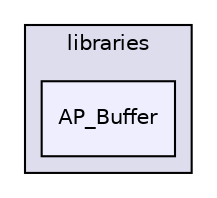 digraph "libraries/AP_Buffer" {
  compound=true
  node [ fontsize="10", fontname="Helvetica"];
  edge [ labelfontsize="10", labelfontname="Helvetica"];
  subgraph clusterdir_bc0718b08fb2015b8e59c47b2805f60c {
    graph [ bgcolor="#ddddee", pencolor="black", label="libraries" fontname="Helvetica", fontsize="10", URL="dir_bc0718b08fb2015b8e59c47b2805f60c.html"]
  dir_881c5116171f3dbd959b4d99310ce5b6 [shape=box, label="AP_Buffer", style="filled", fillcolor="#eeeeff", pencolor="black", URL="dir_881c5116171f3dbd959b4d99310ce5b6.html"];
  }
}
